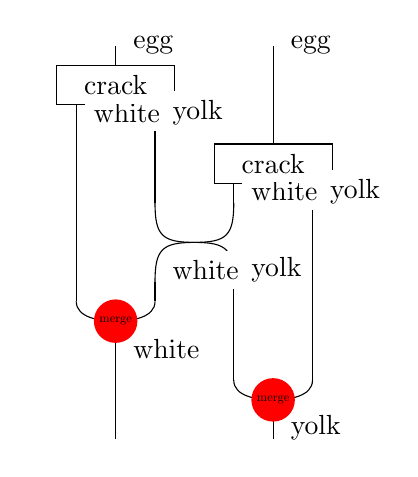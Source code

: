 \begin{tikzpicture}[baseline=(0.base)]
\begin{pgfonlayer}{nodelayer}
\node (0) at (0, 2.5) {};
\node [] (1) at (1.0, 5) {};
\node [] (2) at (1.0, 4.75) {};
\node [style=none, fill=white, right] (3) at (1.1, 5) {egg};
\node [] (4) at (0.5, 4.25) {};
\node [] (5) at (0.5, 1.75) {};
\node [style=none, fill=white, right] (6) at (0.6, 4.15) {white};
\node [] (7) at (1.5, 4.25) {};
\node [] (8) at (1.5, 3) {};
\node [style=none, fill=white, right] (9) at (1.6, 4.15) {yolk};
\node [] (10) at (3.0, 5) {};
\node [] (11) at (3.0, 3.75) {};
\node [style=none, fill=white, right] (12) at (3.1, 5) {egg};
\node [] (13) at (2.5, 3.25) {};
\node [] (14) at (2.5, 3) {};
\node [style=none, fill=white, right] (15) at (2.6, 3.15) {white};
\node [] (16) at (3.5, 3.25) {};
\node [] (17) at (3.5, 0.75) {};
\node [style=none, fill=white, right] (18) at (3.6, 3.15) {yolk};
\node [] (19) at (2.0, 2.5) {};
\node [] (20) at (1.5, 2) {};
\node [] (21) at (2.5, 2) {};
\node [] (22) at (1.5, 1.75) {};
\node [style=none, fill=white, right] (23) at (1.6, 2.15) {white};
\node [] (24) at (2.5, 0.75) {};
\node [style=none, fill=white, right] (25) at (2.6, 2.15) {yolk};
\node [] (26) at (1.0, 1.5) {};
\node [] (27) at (1.0, 1.25) {};
\node [] (28) at (1.0, 0) {};
\node [style=none, fill=white, right] (29) at (1.1, 1.15) {white};
\node [] (30) at (3.0, 0.5) {};
\node [] (31) at (3.0, 0.25) {};
\node [] (32) at (3.0, 0) {};
\node [style=none, fill=white, right] (33) at (3.1, 0.15) {yolk};
\node [] (34) at (0.25, 4.25) {};
\node [] (35) at (1.75, 4.25) {};
\node [] (36) at (1.75, 4.75) {};
\node [] (37) at (0.25, 4.75) {};
\node [style=none, fill=white] (38) at (1.0, 4.5) {crack};
\node [] (39) at (2.25, 3.25) {};
\node [] (40) at (3.75, 3.25) {};
\node [] (41) at (3.75, 3.75) {};
\node [] (42) at (2.25, 3.75) {};
\node [style=none, fill=white] (43) at (3.0, 3.5) {crack};
\node [circle, fill=red, scale=0.447] (44) at (1.0, 1.5) {merge};
\node [circle, fill=red, scale=0.447] (44) at (3.0, 0.5) {merge};
\end{pgfonlayer}
\begin{pgfonlayer}{edgelayer}
\draw [in=90, out=-90] (1.center) to (2.center);
\draw [in=90, out=-90] (4.center) to (5.center);
\draw [in=90, out=-90] (7.center) to (8.center);
\draw [in=90, out=-90] (10.center) to (11.center);
\draw [in=90, out=-90] (13.center) to (14.center);
\draw [in=90, out=-90] (16.center) to (17.center);
\draw [in=90, out=180, looseness=1.485] (19.center) to (20.center);
\draw [in=90, out=0, looseness=1.485] (19.center) to (21.center);
\draw [in=180, out=-90, looseness=1.485] (8.center) to (19.center);
\draw [in=0, out=-90, looseness=1.485] (14.center) to (19.center);
\draw [in=90, out=-90] (20.center) to (22.center);
\draw [in=90, out=-90] (21.center) to (24.center);
\draw [in=90, out=-90] (26.center) to (27.center);
\draw [in=180, out=-90, looseness=0.939] (5.center) to (26.center);
\draw [in=0, out=-90, looseness=0.939] (22.center) to (26.center);
\draw [in=90, out=-90] (27.center) to (28.center);
\draw [in=90, out=-90] (30.center) to (31.center);
\draw [in=180, out=-90, looseness=0.939] (24.center) to (30.center);
\draw [in=0, out=-90, looseness=0.939] (17.center) to (30.center);
\draw [in=90, out=-90] (31.center) to (32.center);
\draw [-, fill={white}] (34.center) to (35.center) to (36.center) to (37.center) to (34.center);
\draw [-, fill={white}] (39.center) to (40.center) to (41.center) to (42.center) to (39.center);
\end{pgfonlayer}
\end{tikzpicture}
